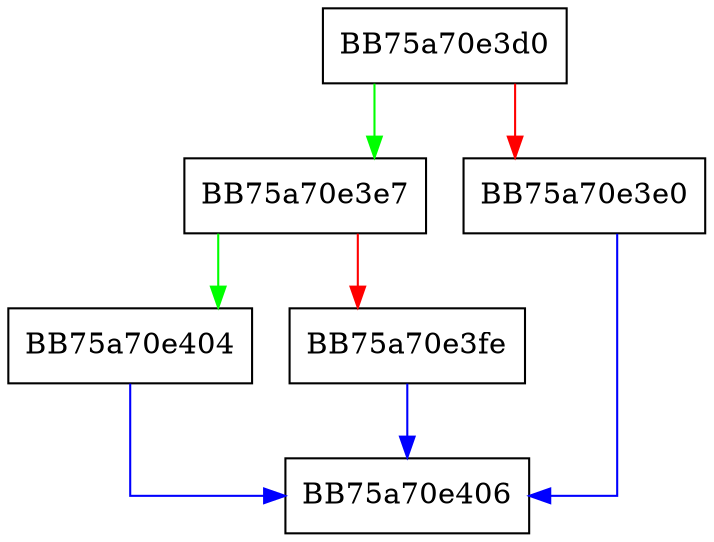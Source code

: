 digraph OnInitialize {
  node [shape="box"];
  graph [splines=ortho];
  BB75a70e3d0 -> BB75a70e3e7 [color="green"];
  BB75a70e3d0 -> BB75a70e3e0 [color="red"];
  BB75a70e3e0 -> BB75a70e406 [color="blue"];
  BB75a70e3e7 -> BB75a70e404 [color="green"];
  BB75a70e3e7 -> BB75a70e3fe [color="red"];
  BB75a70e3fe -> BB75a70e406 [color="blue"];
  BB75a70e404 -> BB75a70e406 [color="blue"];
}